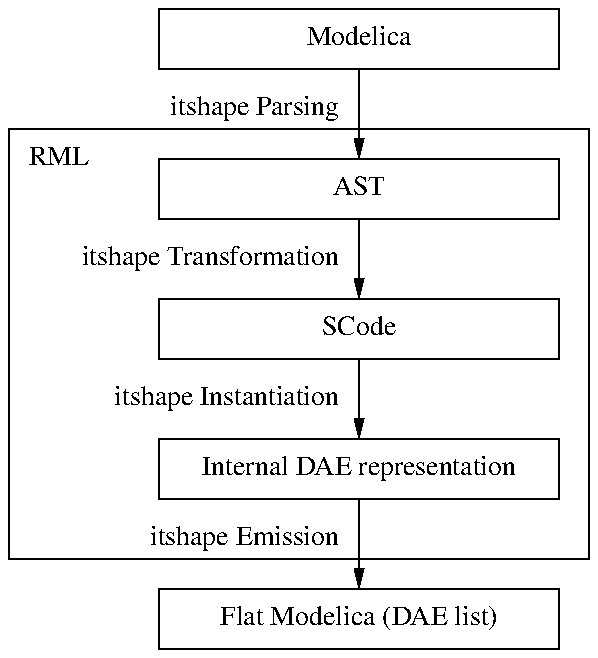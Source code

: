 .PS
boxht = 0.3 ; boxwid = 2.0
arrowhead = 7
lineht = 0.4

define label { { $1 at last box.s - (0.1,0.2) rjust } }

down
box "Modelica"                    ; label("\itshape Parsing")      ; arrow 0.45
box "AST"                         ; label("\itshape Transformation") ; arrow
box "SCode"                       ; label("\itshape Instantiation")  ; arrow
box "Internal DAE representation" ; label("\itshape Emission")     ; arrow 0.45
box "Flat Modelica (DAE list)"

btop = 2nd box.n.y + 0.15 ; bbot = last box.n.y + 0.15
box at (-0.3,(bbot + btop)/2) ht (btop - bbot) width 2.9
box invisible width 0.5 "RML" with .nw at last box.nw

.PE
